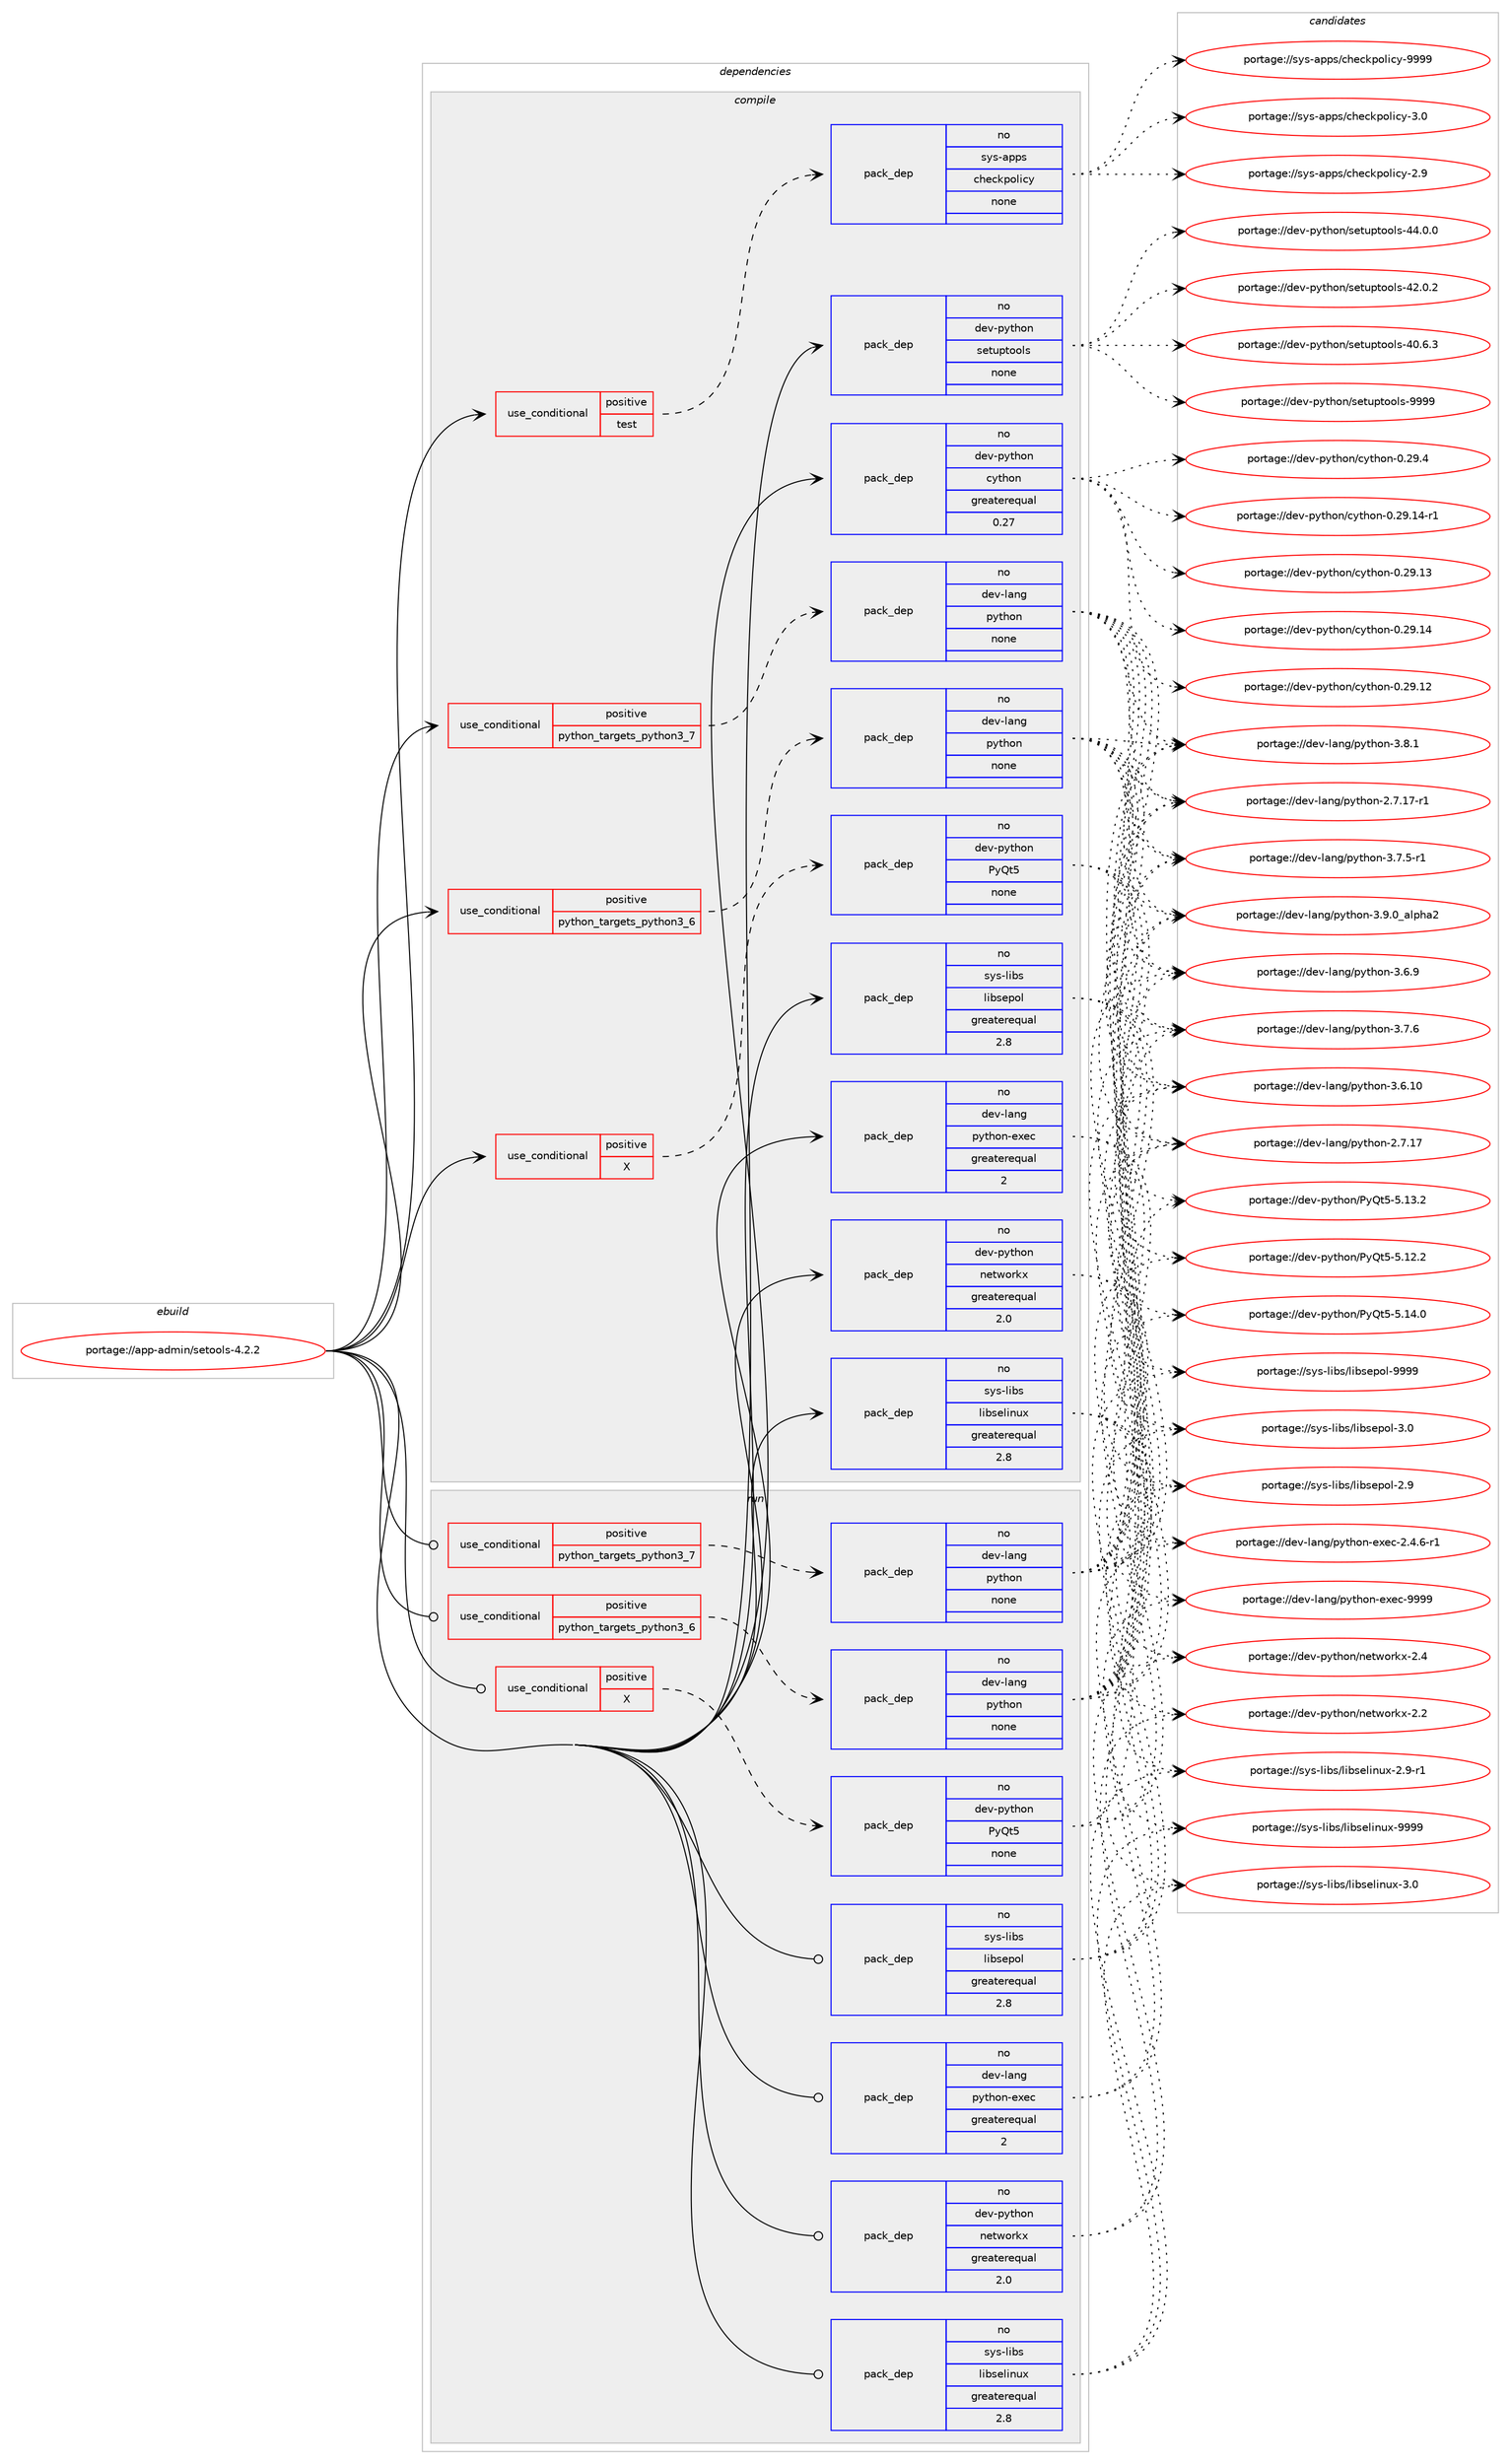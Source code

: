 digraph prolog {

# *************
# Graph options
# *************

newrank=true;
concentrate=true;
compound=true;
graph [rankdir=LR,fontname=Helvetica,fontsize=10,ranksep=1.5];#, ranksep=2.5, nodesep=0.2];
edge  [arrowhead=vee];
node  [fontname=Helvetica,fontsize=10];

# **********
# The ebuild
# **********

subgraph cluster_leftcol {
color=gray;
label=<<i>ebuild</i>>;
id [label="portage://app-admin/setools-4.2.2", color=red, width=4, href="../app-admin/setools-4.2.2.svg"];
}

# ****************
# The dependencies
# ****************

subgraph cluster_midcol {
color=gray;
label=<<i>dependencies</i>>;
subgraph cluster_compile {
fillcolor="#eeeeee";
style=filled;
label=<<i>compile</i>>;
subgraph cond153934 {
dependency651421 [label=<<TABLE BORDER="0" CELLBORDER="1" CELLSPACING="0" CELLPADDING="4"><TR><TD ROWSPAN="3" CELLPADDING="10">use_conditional</TD></TR><TR><TD>positive</TD></TR><TR><TD>X</TD></TR></TABLE>>, shape=none, color=red];
subgraph pack488801 {
dependency651422 [label=<<TABLE BORDER="0" CELLBORDER="1" CELLSPACING="0" CELLPADDING="4" WIDTH="220"><TR><TD ROWSPAN="6" CELLPADDING="30">pack_dep</TD></TR><TR><TD WIDTH="110">no</TD></TR><TR><TD>dev-python</TD></TR><TR><TD>PyQt5</TD></TR><TR><TD>none</TD></TR><TR><TD></TD></TR></TABLE>>, shape=none, color=blue];
}
dependency651421:e -> dependency651422:w [weight=20,style="dashed",arrowhead="vee"];
}
id:e -> dependency651421:w [weight=20,style="solid",arrowhead="vee"];
subgraph cond153935 {
dependency651423 [label=<<TABLE BORDER="0" CELLBORDER="1" CELLSPACING="0" CELLPADDING="4"><TR><TD ROWSPAN="3" CELLPADDING="10">use_conditional</TD></TR><TR><TD>positive</TD></TR><TR><TD>python_targets_python3_6</TD></TR></TABLE>>, shape=none, color=red];
subgraph pack488802 {
dependency651424 [label=<<TABLE BORDER="0" CELLBORDER="1" CELLSPACING="0" CELLPADDING="4" WIDTH="220"><TR><TD ROWSPAN="6" CELLPADDING="30">pack_dep</TD></TR><TR><TD WIDTH="110">no</TD></TR><TR><TD>dev-lang</TD></TR><TR><TD>python</TD></TR><TR><TD>none</TD></TR><TR><TD></TD></TR></TABLE>>, shape=none, color=blue];
}
dependency651423:e -> dependency651424:w [weight=20,style="dashed",arrowhead="vee"];
}
id:e -> dependency651423:w [weight=20,style="solid",arrowhead="vee"];
subgraph cond153936 {
dependency651425 [label=<<TABLE BORDER="0" CELLBORDER="1" CELLSPACING="0" CELLPADDING="4"><TR><TD ROWSPAN="3" CELLPADDING="10">use_conditional</TD></TR><TR><TD>positive</TD></TR><TR><TD>python_targets_python3_7</TD></TR></TABLE>>, shape=none, color=red];
subgraph pack488803 {
dependency651426 [label=<<TABLE BORDER="0" CELLBORDER="1" CELLSPACING="0" CELLPADDING="4" WIDTH="220"><TR><TD ROWSPAN="6" CELLPADDING="30">pack_dep</TD></TR><TR><TD WIDTH="110">no</TD></TR><TR><TD>dev-lang</TD></TR><TR><TD>python</TD></TR><TR><TD>none</TD></TR><TR><TD></TD></TR></TABLE>>, shape=none, color=blue];
}
dependency651425:e -> dependency651426:w [weight=20,style="dashed",arrowhead="vee"];
}
id:e -> dependency651425:w [weight=20,style="solid",arrowhead="vee"];
subgraph cond153937 {
dependency651427 [label=<<TABLE BORDER="0" CELLBORDER="1" CELLSPACING="0" CELLPADDING="4"><TR><TD ROWSPAN="3" CELLPADDING="10">use_conditional</TD></TR><TR><TD>positive</TD></TR><TR><TD>test</TD></TR></TABLE>>, shape=none, color=red];
subgraph pack488804 {
dependency651428 [label=<<TABLE BORDER="0" CELLBORDER="1" CELLSPACING="0" CELLPADDING="4" WIDTH="220"><TR><TD ROWSPAN="6" CELLPADDING="30">pack_dep</TD></TR><TR><TD WIDTH="110">no</TD></TR><TR><TD>sys-apps</TD></TR><TR><TD>checkpolicy</TD></TR><TR><TD>none</TD></TR><TR><TD></TD></TR></TABLE>>, shape=none, color=blue];
}
dependency651427:e -> dependency651428:w [weight=20,style="dashed",arrowhead="vee"];
}
id:e -> dependency651427:w [weight=20,style="solid",arrowhead="vee"];
subgraph pack488805 {
dependency651429 [label=<<TABLE BORDER="0" CELLBORDER="1" CELLSPACING="0" CELLPADDING="4" WIDTH="220"><TR><TD ROWSPAN="6" CELLPADDING="30">pack_dep</TD></TR><TR><TD WIDTH="110">no</TD></TR><TR><TD>dev-lang</TD></TR><TR><TD>python-exec</TD></TR><TR><TD>greaterequal</TD></TR><TR><TD>2</TD></TR></TABLE>>, shape=none, color=blue];
}
id:e -> dependency651429:w [weight=20,style="solid",arrowhead="vee"];
subgraph pack488806 {
dependency651430 [label=<<TABLE BORDER="0" CELLBORDER="1" CELLSPACING="0" CELLPADDING="4" WIDTH="220"><TR><TD ROWSPAN="6" CELLPADDING="30">pack_dep</TD></TR><TR><TD WIDTH="110">no</TD></TR><TR><TD>dev-python</TD></TR><TR><TD>cython</TD></TR><TR><TD>greaterequal</TD></TR><TR><TD>0.27</TD></TR></TABLE>>, shape=none, color=blue];
}
id:e -> dependency651430:w [weight=20,style="solid",arrowhead="vee"];
subgraph pack488807 {
dependency651431 [label=<<TABLE BORDER="0" CELLBORDER="1" CELLSPACING="0" CELLPADDING="4" WIDTH="220"><TR><TD ROWSPAN="6" CELLPADDING="30">pack_dep</TD></TR><TR><TD WIDTH="110">no</TD></TR><TR><TD>dev-python</TD></TR><TR><TD>networkx</TD></TR><TR><TD>greaterequal</TD></TR><TR><TD>2.0</TD></TR></TABLE>>, shape=none, color=blue];
}
id:e -> dependency651431:w [weight=20,style="solid",arrowhead="vee"];
subgraph pack488808 {
dependency651432 [label=<<TABLE BORDER="0" CELLBORDER="1" CELLSPACING="0" CELLPADDING="4" WIDTH="220"><TR><TD ROWSPAN="6" CELLPADDING="30">pack_dep</TD></TR><TR><TD WIDTH="110">no</TD></TR><TR><TD>dev-python</TD></TR><TR><TD>setuptools</TD></TR><TR><TD>none</TD></TR><TR><TD></TD></TR></TABLE>>, shape=none, color=blue];
}
id:e -> dependency651432:w [weight=20,style="solid",arrowhead="vee"];
subgraph pack488809 {
dependency651433 [label=<<TABLE BORDER="0" CELLBORDER="1" CELLSPACING="0" CELLPADDING="4" WIDTH="220"><TR><TD ROWSPAN="6" CELLPADDING="30">pack_dep</TD></TR><TR><TD WIDTH="110">no</TD></TR><TR><TD>sys-libs</TD></TR><TR><TD>libselinux</TD></TR><TR><TD>greaterequal</TD></TR><TR><TD>2.8</TD></TR></TABLE>>, shape=none, color=blue];
}
id:e -> dependency651433:w [weight=20,style="solid",arrowhead="vee"];
subgraph pack488810 {
dependency651434 [label=<<TABLE BORDER="0" CELLBORDER="1" CELLSPACING="0" CELLPADDING="4" WIDTH="220"><TR><TD ROWSPAN="6" CELLPADDING="30">pack_dep</TD></TR><TR><TD WIDTH="110">no</TD></TR><TR><TD>sys-libs</TD></TR><TR><TD>libsepol</TD></TR><TR><TD>greaterequal</TD></TR><TR><TD>2.8</TD></TR></TABLE>>, shape=none, color=blue];
}
id:e -> dependency651434:w [weight=20,style="solid",arrowhead="vee"];
}
subgraph cluster_compileandrun {
fillcolor="#eeeeee";
style=filled;
label=<<i>compile and run</i>>;
}
subgraph cluster_run {
fillcolor="#eeeeee";
style=filled;
label=<<i>run</i>>;
subgraph cond153938 {
dependency651435 [label=<<TABLE BORDER="0" CELLBORDER="1" CELLSPACING="0" CELLPADDING="4"><TR><TD ROWSPAN="3" CELLPADDING="10">use_conditional</TD></TR><TR><TD>positive</TD></TR><TR><TD>X</TD></TR></TABLE>>, shape=none, color=red];
subgraph pack488811 {
dependency651436 [label=<<TABLE BORDER="0" CELLBORDER="1" CELLSPACING="0" CELLPADDING="4" WIDTH="220"><TR><TD ROWSPAN="6" CELLPADDING="30">pack_dep</TD></TR><TR><TD WIDTH="110">no</TD></TR><TR><TD>dev-python</TD></TR><TR><TD>PyQt5</TD></TR><TR><TD>none</TD></TR><TR><TD></TD></TR></TABLE>>, shape=none, color=blue];
}
dependency651435:e -> dependency651436:w [weight=20,style="dashed",arrowhead="vee"];
}
id:e -> dependency651435:w [weight=20,style="solid",arrowhead="odot"];
subgraph cond153939 {
dependency651437 [label=<<TABLE BORDER="0" CELLBORDER="1" CELLSPACING="0" CELLPADDING="4"><TR><TD ROWSPAN="3" CELLPADDING="10">use_conditional</TD></TR><TR><TD>positive</TD></TR><TR><TD>python_targets_python3_6</TD></TR></TABLE>>, shape=none, color=red];
subgraph pack488812 {
dependency651438 [label=<<TABLE BORDER="0" CELLBORDER="1" CELLSPACING="0" CELLPADDING="4" WIDTH="220"><TR><TD ROWSPAN="6" CELLPADDING="30">pack_dep</TD></TR><TR><TD WIDTH="110">no</TD></TR><TR><TD>dev-lang</TD></TR><TR><TD>python</TD></TR><TR><TD>none</TD></TR><TR><TD></TD></TR></TABLE>>, shape=none, color=blue];
}
dependency651437:e -> dependency651438:w [weight=20,style="dashed",arrowhead="vee"];
}
id:e -> dependency651437:w [weight=20,style="solid",arrowhead="odot"];
subgraph cond153940 {
dependency651439 [label=<<TABLE BORDER="0" CELLBORDER="1" CELLSPACING="0" CELLPADDING="4"><TR><TD ROWSPAN="3" CELLPADDING="10">use_conditional</TD></TR><TR><TD>positive</TD></TR><TR><TD>python_targets_python3_7</TD></TR></TABLE>>, shape=none, color=red];
subgraph pack488813 {
dependency651440 [label=<<TABLE BORDER="0" CELLBORDER="1" CELLSPACING="0" CELLPADDING="4" WIDTH="220"><TR><TD ROWSPAN="6" CELLPADDING="30">pack_dep</TD></TR><TR><TD WIDTH="110">no</TD></TR><TR><TD>dev-lang</TD></TR><TR><TD>python</TD></TR><TR><TD>none</TD></TR><TR><TD></TD></TR></TABLE>>, shape=none, color=blue];
}
dependency651439:e -> dependency651440:w [weight=20,style="dashed",arrowhead="vee"];
}
id:e -> dependency651439:w [weight=20,style="solid",arrowhead="odot"];
subgraph pack488814 {
dependency651441 [label=<<TABLE BORDER="0" CELLBORDER="1" CELLSPACING="0" CELLPADDING="4" WIDTH="220"><TR><TD ROWSPAN="6" CELLPADDING="30">pack_dep</TD></TR><TR><TD WIDTH="110">no</TD></TR><TR><TD>dev-lang</TD></TR><TR><TD>python-exec</TD></TR><TR><TD>greaterequal</TD></TR><TR><TD>2</TD></TR></TABLE>>, shape=none, color=blue];
}
id:e -> dependency651441:w [weight=20,style="solid",arrowhead="odot"];
subgraph pack488815 {
dependency651442 [label=<<TABLE BORDER="0" CELLBORDER="1" CELLSPACING="0" CELLPADDING="4" WIDTH="220"><TR><TD ROWSPAN="6" CELLPADDING="30">pack_dep</TD></TR><TR><TD WIDTH="110">no</TD></TR><TR><TD>dev-python</TD></TR><TR><TD>networkx</TD></TR><TR><TD>greaterequal</TD></TR><TR><TD>2.0</TD></TR></TABLE>>, shape=none, color=blue];
}
id:e -> dependency651442:w [weight=20,style="solid",arrowhead="odot"];
subgraph pack488816 {
dependency651443 [label=<<TABLE BORDER="0" CELLBORDER="1" CELLSPACING="0" CELLPADDING="4" WIDTH="220"><TR><TD ROWSPAN="6" CELLPADDING="30">pack_dep</TD></TR><TR><TD WIDTH="110">no</TD></TR><TR><TD>sys-libs</TD></TR><TR><TD>libselinux</TD></TR><TR><TD>greaterequal</TD></TR><TR><TD>2.8</TD></TR></TABLE>>, shape=none, color=blue];
}
id:e -> dependency651443:w [weight=20,style="solid",arrowhead="odot"];
subgraph pack488817 {
dependency651444 [label=<<TABLE BORDER="0" CELLBORDER="1" CELLSPACING="0" CELLPADDING="4" WIDTH="220"><TR><TD ROWSPAN="6" CELLPADDING="30">pack_dep</TD></TR><TR><TD WIDTH="110">no</TD></TR><TR><TD>sys-libs</TD></TR><TR><TD>libsepol</TD></TR><TR><TD>greaterequal</TD></TR><TR><TD>2.8</TD></TR></TABLE>>, shape=none, color=blue];
}
id:e -> dependency651444:w [weight=20,style="solid",arrowhead="odot"];
}
}

# **************
# The candidates
# **************

subgraph cluster_choices {
rank=same;
color=gray;
label=<<i>candidates</i>>;

subgraph choice488801 {
color=black;
nodesep=1;
choice100101118451121211161041111104780121811165345534649524648 [label="portage://dev-python/PyQt5-5.14.0", color=red, width=4,href="../dev-python/PyQt5-5.14.0.svg"];
choice100101118451121211161041111104780121811165345534649514650 [label="portage://dev-python/PyQt5-5.13.2", color=red, width=4,href="../dev-python/PyQt5-5.13.2.svg"];
choice100101118451121211161041111104780121811165345534649504650 [label="portage://dev-python/PyQt5-5.12.2", color=red, width=4,href="../dev-python/PyQt5-5.12.2.svg"];
dependency651422:e -> choice100101118451121211161041111104780121811165345534649524648:w [style=dotted,weight="100"];
dependency651422:e -> choice100101118451121211161041111104780121811165345534649514650:w [style=dotted,weight="100"];
dependency651422:e -> choice100101118451121211161041111104780121811165345534649504650:w [style=dotted,weight="100"];
}
subgraph choice488802 {
color=black;
nodesep=1;
choice10010111845108971101034711212111610411111045514657464895971081121049750 [label="portage://dev-lang/python-3.9.0_alpha2", color=red, width=4,href="../dev-lang/python-3.9.0_alpha2.svg"];
choice100101118451089711010347112121116104111110455146564649 [label="portage://dev-lang/python-3.8.1", color=red, width=4,href="../dev-lang/python-3.8.1.svg"];
choice100101118451089711010347112121116104111110455146554654 [label="portage://dev-lang/python-3.7.6", color=red, width=4,href="../dev-lang/python-3.7.6.svg"];
choice1001011184510897110103471121211161041111104551465546534511449 [label="portage://dev-lang/python-3.7.5-r1", color=red, width=4,href="../dev-lang/python-3.7.5-r1.svg"];
choice100101118451089711010347112121116104111110455146544657 [label="portage://dev-lang/python-3.6.9", color=red, width=4,href="../dev-lang/python-3.6.9.svg"];
choice10010111845108971101034711212111610411111045514654464948 [label="portage://dev-lang/python-3.6.10", color=red, width=4,href="../dev-lang/python-3.6.10.svg"];
choice100101118451089711010347112121116104111110455046554649554511449 [label="portage://dev-lang/python-2.7.17-r1", color=red, width=4,href="../dev-lang/python-2.7.17-r1.svg"];
choice10010111845108971101034711212111610411111045504655464955 [label="portage://dev-lang/python-2.7.17", color=red, width=4,href="../dev-lang/python-2.7.17.svg"];
dependency651424:e -> choice10010111845108971101034711212111610411111045514657464895971081121049750:w [style=dotted,weight="100"];
dependency651424:e -> choice100101118451089711010347112121116104111110455146564649:w [style=dotted,weight="100"];
dependency651424:e -> choice100101118451089711010347112121116104111110455146554654:w [style=dotted,weight="100"];
dependency651424:e -> choice1001011184510897110103471121211161041111104551465546534511449:w [style=dotted,weight="100"];
dependency651424:e -> choice100101118451089711010347112121116104111110455146544657:w [style=dotted,weight="100"];
dependency651424:e -> choice10010111845108971101034711212111610411111045514654464948:w [style=dotted,weight="100"];
dependency651424:e -> choice100101118451089711010347112121116104111110455046554649554511449:w [style=dotted,weight="100"];
dependency651424:e -> choice10010111845108971101034711212111610411111045504655464955:w [style=dotted,weight="100"];
}
subgraph choice488803 {
color=black;
nodesep=1;
choice10010111845108971101034711212111610411111045514657464895971081121049750 [label="portage://dev-lang/python-3.9.0_alpha2", color=red, width=4,href="../dev-lang/python-3.9.0_alpha2.svg"];
choice100101118451089711010347112121116104111110455146564649 [label="portage://dev-lang/python-3.8.1", color=red, width=4,href="../dev-lang/python-3.8.1.svg"];
choice100101118451089711010347112121116104111110455146554654 [label="portage://dev-lang/python-3.7.6", color=red, width=4,href="../dev-lang/python-3.7.6.svg"];
choice1001011184510897110103471121211161041111104551465546534511449 [label="portage://dev-lang/python-3.7.5-r1", color=red, width=4,href="../dev-lang/python-3.7.5-r1.svg"];
choice100101118451089711010347112121116104111110455146544657 [label="portage://dev-lang/python-3.6.9", color=red, width=4,href="../dev-lang/python-3.6.9.svg"];
choice10010111845108971101034711212111610411111045514654464948 [label="portage://dev-lang/python-3.6.10", color=red, width=4,href="../dev-lang/python-3.6.10.svg"];
choice100101118451089711010347112121116104111110455046554649554511449 [label="portage://dev-lang/python-2.7.17-r1", color=red, width=4,href="../dev-lang/python-2.7.17-r1.svg"];
choice10010111845108971101034711212111610411111045504655464955 [label="portage://dev-lang/python-2.7.17", color=red, width=4,href="../dev-lang/python-2.7.17.svg"];
dependency651426:e -> choice10010111845108971101034711212111610411111045514657464895971081121049750:w [style=dotted,weight="100"];
dependency651426:e -> choice100101118451089711010347112121116104111110455146564649:w [style=dotted,weight="100"];
dependency651426:e -> choice100101118451089711010347112121116104111110455146554654:w [style=dotted,weight="100"];
dependency651426:e -> choice1001011184510897110103471121211161041111104551465546534511449:w [style=dotted,weight="100"];
dependency651426:e -> choice100101118451089711010347112121116104111110455146544657:w [style=dotted,weight="100"];
dependency651426:e -> choice10010111845108971101034711212111610411111045514654464948:w [style=dotted,weight="100"];
dependency651426:e -> choice100101118451089711010347112121116104111110455046554649554511449:w [style=dotted,weight="100"];
dependency651426:e -> choice10010111845108971101034711212111610411111045504655464955:w [style=dotted,weight="100"];
}
subgraph choice488804 {
color=black;
nodesep=1;
choice1151211154597112112115479910410199107112111108105991214557575757 [label="portage://sys-apps/checkpolicy-9999", color=red, width=4,href="../sys-apps/checkpolicy-9999.svg"];
choice11512111545971121121154799104101991071121111081059912145514648 [label="portage://sys-apps/checkpolicy-3.0", color=red, width=4,href="../sys-apps/checkpolicy-3.0.svg"];
choice11512111545971121121154799104101991071121111081059912145504657 [label="portage://sys-apps/checkpolicy-2.9", color=red, width=4,href="../sys-apps/checkpolicy-2.9.svg"];
dependency651428:e -> choice1151211154597112112115479910410199107112111108105991214557575757:w [style=dotted,weight="100"];
dependency651428:e -> choice11512111545971121121154799104101991071121111081059912145514648:w [style=dotted,weight="100"];
dependency651428:e -> choice11512111545971121121154799104101991071121111081059912145504657:w [style=dotted,weight="100"];
}
subgraph choice488805 {
color=black;
nodesep=1;
choice10010111845108971101034711212111610411111045101120101994557575757 [label="portage://dev-lang/python-exec-9999", color=red, width=4,href="../dev-lang/python-exec-9999.svg"];
choice10010111845108971101034711212111610411111045101120101994550465246544511449 [label="portage://dev-lang/python-exec-2.4.6-r1", color=red, width=4,href="../dev-lang/python-exec-2.4.6-r1.svg"];
dependency651429:e -> choice10010111845108971101034711212111610411111045101120101994557575757:w [style=dotted,weight="100"];
dependency651429:e -> choice10010111845108971101034711212111610411111045101120101994550465246544511449:w [style=dotted,weight="100"];
}
subgraph choice488806 {
color=black;
nodesep=1;
choice10010111845112121116104111110479912111610411111045484650574652 [label="portage://dev-python/cython-0.29.4", color=red, width=4,href="../dev-python/cython-0.29.4.svg"];
choice10010111845112121116104111110479912111610411111045484650574649524511449 [label="portage://dev-python/cython-0.29.14-r1", color=red, width=4,href="../dev-python/cython-0.29.14-r1.svg"];
choice1001011184511212111610411111047991211161041111104548465057464952 [label="portage://dev-python/cython-0.29.14", color=red, width=4,href="../dev-python/cython-0.29.14.svg"];
choice1001011184511212111610411111047991211161041111104548465057464951 [label="portage://dev-python/cython-0.29.13", color=red, width=4,href="../dev-python/cython-0.29.13.svg"];
choice1001011184511212111610411111047991211161041111104548465057464950 [label="portage://dev-python/cython-0.29.12", color=red, width=4,href="../dev-python/cython-0.29.12.svg"];
dependency651430:e -> choice10010111845112121116104111110479912111610411111045484650574652:w [style=dotted,weight="100"];
dependency651430:e -> choice10010111845112121116104111110479912111610411111045484650574649524511449:w [style=dotted,weight="100"];
dependency651430:e -> choice1001011184511212111610411111047991211161041111104548465057464952:w [style=dotted,weight="100"];
dependency651430:e -> choice1001011184511212111610411111047991211161041111104548465057464951:w [style=dotted,weight="100"];
dependency651430:e -> choice1001011184511212111610411111047991211161041111104548465057464950:w [style=dotted,weight="100"];
}
subgraph choice488807 {
color=black;
nodesep=1;
choice100101118451121211161041111104711010111611911111410712045504652 [label="portage://dev-python/networkx-2.4", color=red, width=4,href="../dev-python/networkx-2.4.svg"];
choice100101118451121211161041111104711010111611911111410712045504650 [label="portage://dev-python/networkx-2.2", color=red, width=4,href="../dev-python/networkx-2.2.svg"];
dependency651431:e -> choice100101118451121211161041111104711010111611911111410712045504652:w [style=dotted,weight="100"];
dependency651431:e -> choice100101118451121211161041111104711010111611911111410712045504650:w [style=dotted,weight="100"];
}
subgraph choice488808 {
color=black;
nodesep=1;
choice10010111845112121116104111110471151011161171121161111111081154557575757 [label="portage://dev-python/setuptools-9999", color=red, width=4,href="../dev-python/setuptools-9999.svg"];
choice100101118451121211161041111104711510111611711211611111110811545525246484648 [label="portage://dev-python/setuptools-44.0.0", color=red, width=4,href="../dev-python/setuptools-44.0.0.svg"];
choice100101118451121211161041111104711510111611711211611111110811545525046484650 [label="portage://dev-python/setuptools-42.0.2", color=red, width=4,href="../dev-python/setuptools-42.0.2.svg"];
choice100101118451121211161041111104711510111611711211611111110811545524846544651 [label="portage://dev-python/setuptools-40.6.3", color=red, width=4,href="../dev-python/setuptools-40.6.3.svg"];
dependency651432:e -> choice10010111845112121116104111110471151011161171121161111111081154557575757:w [style=dotted,weight="100"];
dependency651432:e -> choice100101118451121211161041111104711510111611711211611111110811545525246484648:w [style=dotted,weight="100"];
dependency651432:e -> choice100101118451121211161041111104711510111611711211611111110811545525046484650:w [style=dotted,weight="100"];
dependency651432:e -> choice100101118451121211161041111104711510111611711211611111110811545524846544651:w [style=dotted,weight="100"];
}
subgraph choice488809 {
color=black;
nodesep=1;
choice115121115451081059811547108105981151011081051101171204557575757 [label="portage://sys-libs/libselinux-9999", color=red, width=4,href="../sys-libs/libselinux-9999.svg"];
choice1151211154510810598115471081059811510110810511011712045514648 [label="portage://sys-libs/libselinux-3.0", color=red, width=4,href="../sys-libs/libselinux-3.0.svg"];
choice11512111545108105981154710810598115101108105110117120455046574511449 [label="portage://sys-libs/libselinux-2.9-r1", color=red, width=4,href="../sys-libs/libselinux-2.9-r1.svg"];
dependency651433:e -> choice115121115451081059811547108105981151011081051101171204557575757:w [style=dotted,weight="100"];
dependency651433:e -> choice1151211154510810598115471081059811510110810511011712045514648:w [style=dotted,weight="100"];
dependency651433:e -> choice11512111545108105981154710810598115101108105110117120455046574511449:w [style=dotted,weight="100"];
}
subgraph choice488810 {
color=black;
nodesep=1;
choice115121115451081059811547108105981151011121111084557575757 [label="portage://sys-libs/libsepol-9999", color=red, width=4,href="../sys-libs/libsepol-9999.svg"];
choice1151211154510810598115471081059811510111211110845514648 [label="portage://sys-libs/libsepol-3.0", color=red, width=4,href="../sys-libs/libsepol-3.0.svg"];
choice1151211154510810598115471081059811510111211110845504657 [label="portage://sys-libs/libsepol-2.9", color=red, width=4,href="../sys-libs/libsepol-2.9.svg"];
dependency651434:e -> choice115121115451081059811547108105981151011121111084557575757:w [style=dotted,weight="100"];
dependency651434:e -> choice1151211154510810598115471081059811510111211110845514648:w [style=dotted,weight="100"];
dependency651434:e -> choice1151211154510810598115471081059811510111211110845504657:w [style=dotted,weight="100"];
}
subgraph choice488811 {
color=black;
nodesep=1;
choice100101118451121211161041111104780121811165345534649524648 [label="portage://dev-python/PyQt5-5.14.0", color=red, width=4,href="../dev-python/PyQt5-5.14.0.svg"];
choice100101118451121211161041111104780121811165345534649514650 [label="portage://dev-python/PyQt5-5.13.2", color=red, width=4,href="../dev-python/PyQt5-5.13.2.svg"];
choice100101118451121211161041111104780121811165345534649504650 [label="portage://dev-python/PyQt5-5.12.2", color=red, width=4,href="../dev-python/PyQt5-5.12.2.svg"];
dependency651436:e -> choice100101118451121211161041111104780121811165345534649524648:w [style=dotted,weight="100"];
dependency651436:e -> choice100101118451121211161041111104780121811165345534649514650:w [style=dotted,weight="100"];
dependency651436:e -> choice100101118451121211161041111104780121811165345534649504650:w [style=dotted,weight="100"];
}
subgraph choice488812 {
color=black;
nodesep=1;
choice10010111845108971101034711212111610411111045514657464895971081121049750 [label="portage://dev-lang/python-3.9.0_alpha2", color=red, width=4,href="../dev-lang/python-3.9.0_alpha2.svg"];
choice100101118451089711010347112121116104111110455146564649 [label="portage://dev-lang/python-3.8.1", color=red, width=4,href="../dev-lang/python-3.8.1.svg"];
choice100101118451089711010347112121116104111110455146554654 [label="portage://dev-lang/python-3.7.6", color=red, width=4,href="../dev-lang/python-3.7.6.svg"];
choice1001011184510897110103471121211161041111104551465546534511449 [label="portage://dev-lang/python-3.7.5-r1", color=red, width=4,href="../dev-lang/python-3.7.5-r1.svg"];
choice100101118451089711010347112121116104111110455146544657 [label="portage://dev-lang/python-3.6.9", color=red, width=4,href="../dev-lang/python-3.6.9.svg"];
choice10010111845108971101034711212111610411111045514654464948 [label="portage://dev-lang/python-3.6.10", color=red, width=4,href="../dev-lang/python-3.6.10.svg"];
choice100101118451089711010347112121116104111110455046554649554511449 [label="portage://dev-lang/python-2.7.17-r1", color=red, width=4,href="../dev-lang/python-2.7.17-r1.svg"];
choice10010111845108971101034711212111610411111045504655464955 [label="portage://dev-lang/python-2.7.17", color=red, width=4,href="../dev-lang/python-2.7.17.svg"];
dependency651438:e -> choice10010111845108971101034711212111610411111045514657464895971081121049750:w [style=dotted,weight="100"];
dependency651438:e -> choice100101118451089711010347112121116104111110455146564649:w [style=dotted,weight="100"];
dependency651438:e -> choice100101118451089711010347112121116104111110455146554654:w [style=dotted,weight="100"];
dependency651438:e -> choice1001011184510897110103471121211161041111104551465546534511449:w [style=dotted,weight="100"];
dependency651438:e -> choice100101118451089711010347112121116104111110455146544657:w [style=dotted,weight="100"];
dependency651438:e -> choice10010111845108971101034711212111610411111045514654464948:w [style=dotted,weight="100"];
dependency651438:e -> choice100101118451089711010347112121116104111110455046554649554511449:w [style=dotted,weight="100"];
dependency651438:e -> choice10010111845108971101034711212111610411111045504655464955:w [style=dotted,weight="100"];
}
subgraph choice488813 {
color=black;
nodesep=1;
choice10010111845108971101034711212111610411111045514657464895971081121049750 [label="portage://dev-lang/python-3.9.0_alpha2", color=red, width=4,href="../dev-lang/python-3.9.0_alpha2.svg"];
choice100101118451089711010347112121116104111110455146564649 [label="portage://dev-lang/python-3.8.1", color=red, width=4,href="../dev-lang/python-3.8.1.svg"];
choice100101118451089711010347112121116104111110455146554654 [label="portage://dev-lang/python-3.7.6", color=red, width=4,href="../dev-lang/python-3.7.6.svg"];
choice1001011184510897110103471121211161041111104551465546534511449 [label="portage://dev-lang/python-3.7.5-r1", color=red, width=4,href="../dev-lang/python-3.7.5-r1.svg"];
choice100101118451089711010347112121116104111110455146544657 [label="portage://dev-lang/python-3.6.9", color=red, width=4,href="../dev-lang/python-3.6.9.svg"];
choice10010111845108971101034711212111610411111045514654464948 [label="portage://dev-lang/python-3.6.10", color=red, width=4,href="../dev-lang/python-3.6.10.svg"];
choice100101118451089711010347112121116104111110455046554649554511449 [label="portage://dev-lang/python-2.7.17-r1", color=red, width=4,href="../dev-lang/python-2.7.17-r1.svg"];
choice10010111845108971101034711212111610411111045504655464955 [label="portage://dev-lang/python-2.7.17", color=red, width=4,href="../dev-lang/python-2.7.17.svg"];
dependency651440:e -> choice10010111845108971101034711212111610411111045514657464895971081121049750:w [style=dotted,weight="100"];
dependency651440:e -> choice100101118451089711010347112121116104111110455146564649:w [style=dotted,weight="100"];
dependency651440:e -> choice100101118451089711010347112121116104111110455146554654:w [style=dotted,weight="100"];
dependency651440:e -> choice1001011184510897110103471121211161041111104551465546534511449:w [style=dotted,weight="100"];
dependency651440:e -> choice100101118451089711010347112121116104111110455146544657:w [style=dotted,weight="100"];
dependency651440:e -> choice10010111845108971101034711212111610411111045514654464948:w [style=dotted,weight="100"];
dependency651440:e -> choice100101118451089711010347112121116104111110455046554649554511449:w [style=dotted,weight="100"];
dependency651440:e -> choice10010111845108971101034711212111610411111045504655464955:w [style=dotted,weight="100"];
}
subgraph choice488814 {
color=black;
nodesep=1;
choice10010111845108971101034711212111610411111045101120101994557575757 [label="portage://dev-lang/python-exec-9999", color=red, width=4,href="../dev-lang/python-exec-9999.svg"];
choice10010111845108971101034711212111610411111045101120101994550465246544511449 [label="portage://dev-lang/python-exec-2.4.6-r1", color=red, width=4,href="../dev-lang/python-exec-2.4.6-r1.svg"];
dependency651441:e -> choice10010111845108971101034711212111610411111045101120101994557575757:w [style=dotted,weight="100"];
dependency651441:e -> choice10010111845108971101034711212111610411111045101120101994550465246544511449:w [style=dotted,weight="100"];
}
subgraph choice488815 {
color=black;
nodesep=1;
choice100101118451121211161041111104711010111611911111410712045504652 [label="portage://dev-python/networkx-2.4", color=red, width=4,href="../dev-python/networkx-2.4.svg"];
choice100101118451121211161041111104711010111611911111410712045504650 [label="portage://dev-python/networkx-2.2", color=red, width=4,href="../dev-python/networkx-2.2.svg"];
dependency651442:e -> choice100101118451121211161041111104711010111611911111410712045504652:w [style=dotted,weight="100"];
dependency651442:e -> choice100101118451121211161041111104711010111611911111410712045504650:w [style=dotted,weight="100"];
}
subgraph choice488816 {
color=black;
nodesep=1;
choice115121115451081059811547108105981151011081051101171204557575757 [label="portage://sys-libs/libselinux-9999", color=red, width=4,href="../sys-libs/libselinux-9999.svg"];
choice1151211154510810598115471081059811510110810511011712045514648 [label="portage://sys-libs/libselinux-3.0", color=red, width=4,href="../sys-libs/libselinux-3.0.svg"];
choice11512111545108105981154710810598115101108105110117120455046574511449 [label="portage://sys-libs/libselinux-2.9-r1", color=red, width=4,href="../sys-libs/libselinux-2.9-r1.svg"];
dependency651443:e -> choice115121115451081059811547108105981151011081051101171204557575757:w [style=dotted,weight="100"];
dependency651443:e -> choice1151211154510810598115471081059811510110810511011712045514648:w [style=dotted,weight="100"];
dependency651443:e -> choice11512111545108105981154710810598115101108105110117120455046574511449:w [style=dotted,weight="100"];
}
subgraph choice488817 {
color=black;
nodesep=1;
choice115121115451081059811547108105981151011121111084557575757 [label="portage://sys-libs/libsepol-9999", color=red, width=4,href="../sys-libs/libsepol-9999.svg"];
choice1151211154510810598115471081059811510111211110845514648 [label="portage://sys-libs/libsepol-3.0", color=red, width=4,href="../sys-libs/libsepol-3.0.svg"];
choice1151211154510810598115471081059811510111211110845504657 [label="portage://sys-libs/libsepol-2.9", color=red, width=4,href="../sys-libs/libsepol-2.9.svg"];
dependency651444:e -> choice115121115451081059811547108105981151011121111084557575757:w [style=dotted,weight="100"];
dependency651444:e -> choice1151211154510810598115471081059811510111211110845514648:w [style=dotted,weight="100"];
dependency651444:e -> choice1151211154510810598115471081059811510111211110845504657:w [style=dotted,weight="100"];
}
}

}
